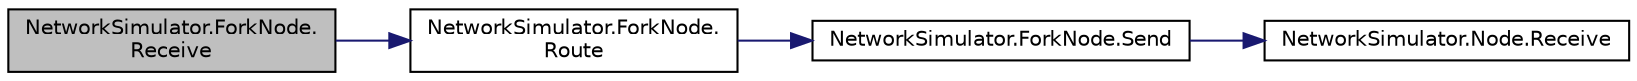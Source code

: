 digraph "NetworkSimulator.ForkNode.Receive"
{
  edge [fontname="Helvetica",fontsize="10",labelfontname="Helvetica",labelfontsize="10"];
  node [fontname="Helvetica",fontsize="10",shape=record];
  rankdir="LR";
  Node1 [label="NetworkSimulator.ForkNode.\lReceive",height=0.2,width=0.4,color="black", fillcolor="grey75", style="filled", fontcolor="black"];
  Node1 -> Node2 [color="midnightblue",fontsize="10",style="solid",fontname="Helvetica"];
  Node2 [label="NetworkSimulator.ForkNode.\lRoute",height=0.2,width=0.4,color="black", fillcolor="white", style="filled",URL="$class_network_simulator_1_1_fork_node.html#a2268305e06c8e851a6faf2db79c89c58",tooltip="Распределяет фрагмент по узлам "];
  Node2 -> Node3 [color="midnightblue",fontsize="10",style="solid",fontname="Helvetica"];
  Node3 [label="NetworkSimulator.ForkNode.Send",height=0.2,width=0.4,color="black", fillcolor="white", style="filled",URL="$class_network_simulator_1_1_fork_node.html#aa61ec4b939488e78ac16865249f764f4",tooltip="Отправляет фрагмент указанному узлу "];
  Node3 -> Node4 [color="midnightblue",fontsize="10",style="solid",fontname="Helvetica"];
  Node4 [label="NetworkSimulator.Node.Receive",height=0.2,width=0.4,color="black", fillcolor="white", style="filled",URL="$class_network_simulator_1_1_node.html#ab1d7ae2e2e59169e9ab3086087d950e8",tooltip="Получение фрагмента узлом "];
}
